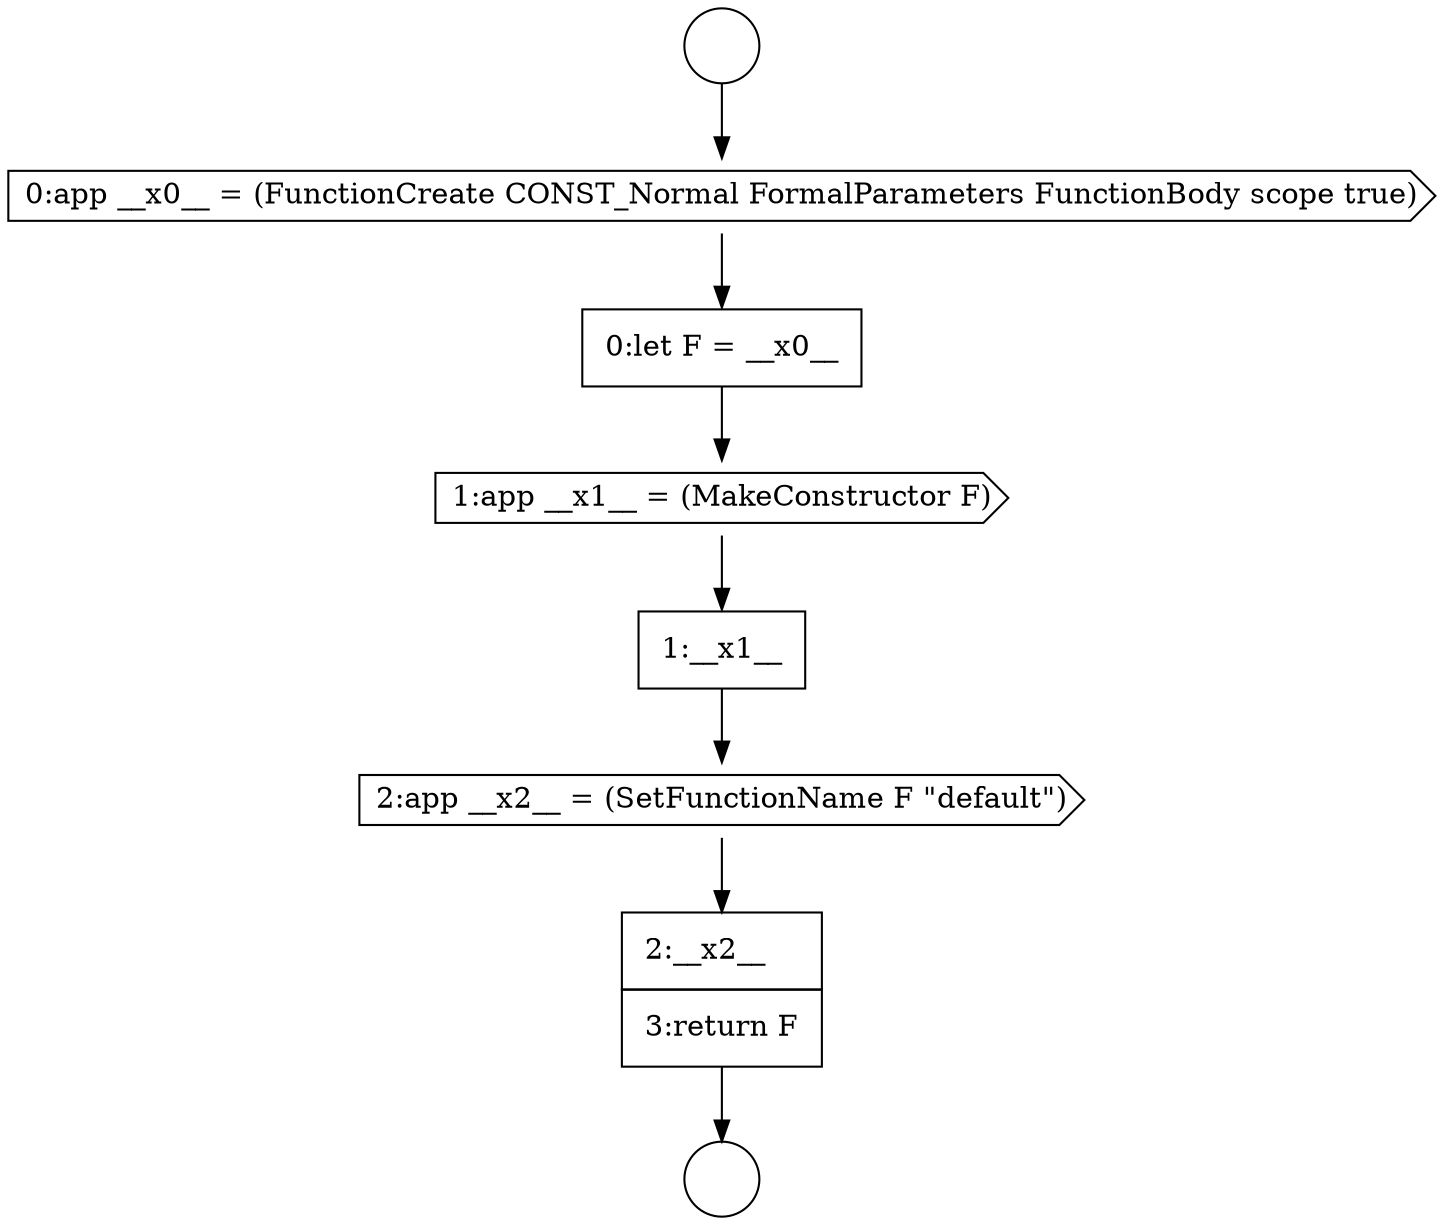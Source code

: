 digraph {
  node7882 [shape=circle label=" " color="black" fillcolor="white" style=filled]
  node7885 [shape=none, margin=0, label=<<font color="black">
    <table border="0" cellborder="1" cellspacing="0" cellpadding="10">
      <tr><td align="left">0:let F = __x0__</td></tr>
    </table>
  </font>> color="black" fillcolor="white" style=filled]
  node7884 [shape=cds, label=<<font color="black">0:app __x0__ = (FunctionCreate CONST_Normal FormalParameters FunctionBody scope true)</font>> color="black" fillcolor="white" style=filled]
  node7889 [shape=none, margin=0, label=<<font color="black">
    <table border="0" cellborder="1" cellspacing="0" cellpadding="10">
      <tr><td align="left">2:__x2__</td></tr>
      <tr><td align="left">3:return F</td></tr>
    </table>
  </font>> color="black" fillcolor="white" style=filled]
  node7887 [shape=none, margin=0, label=<<font color="black">
    <table border="0" cellborder="1" cellspacing="0" cellpadding="10">
      <tr><td align="left">1:__x1__</td></tr>
    </table>
  </font>> color="black" fillcolor="white" style=filled]
  node7883 [shape=circle label=" " color="black" fillcolor="white" style=filled]
  node7888 [shape=cds, label=<<font color="black">2:app __x2__ = (SetFunctionName F &quot;default&quot;)</font>> color="black" fillcolor="white" style=filled]
  node7886 [shape=cds, label=<<font color="black">1:app __x1__ = (MakeConstructor F)</font>> color="black" fillcolor="white" style=filled]
  node7886 -> node7887 [ color="black"]
  node7885 -> node7886 [ color="black"]
  node7888 -> node7889 [ color="black"]
  node7884 -> node7885 [ color="black"]
  node7889 -> node7883 [ color="black"]
  node7887 -> node7888 [ color="black"]
  node7882 -> node7884 [ color="black"]
}
